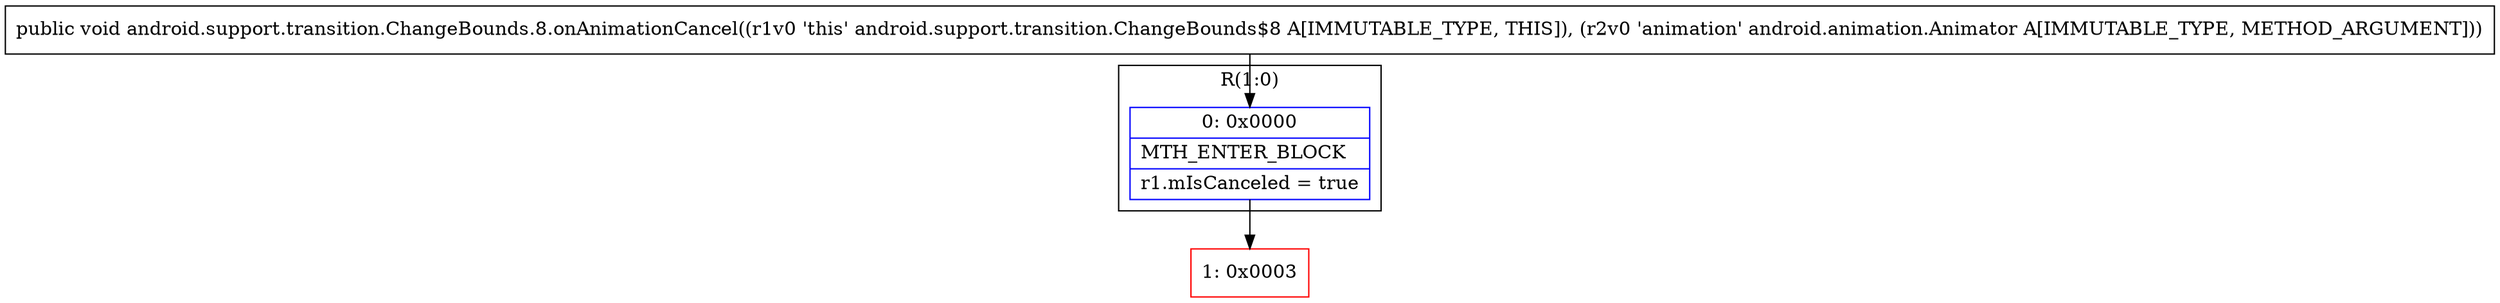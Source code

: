 digraph "CFG forandroid.support.transition.ChangeBounds.8.onAnimationCancel(Landroid\/animation\/Animator;)V" {
subgraph cluster_Region_1423588250 {
label = "R(1:0)";
node [shape=record,color=blue];
Node_0 [shape=record,label="{0\:\ 0x0000|MTH_ENTER_BLOCK\l|r1.mIsCanceled = true\l}"];
}
Node_1 [shape=record,color=red,label="{1\:\ 0x0003}"];
MethodNode[shape=record,label="{public void android.support.transition.ChangeBounds.8.onAnimationCancel((r1v0 'this' android.support.transition.ChangeBounds$8 A[IMMUTABLE_TYPE, THIS]), (r2v0 'animation' android.animation.Animator A[IMMUTABLE_TYPE, METHOD_ARGUMENT])) }"];
MethodNode -> Node_0;
Node_0 -> Node_1;
}

